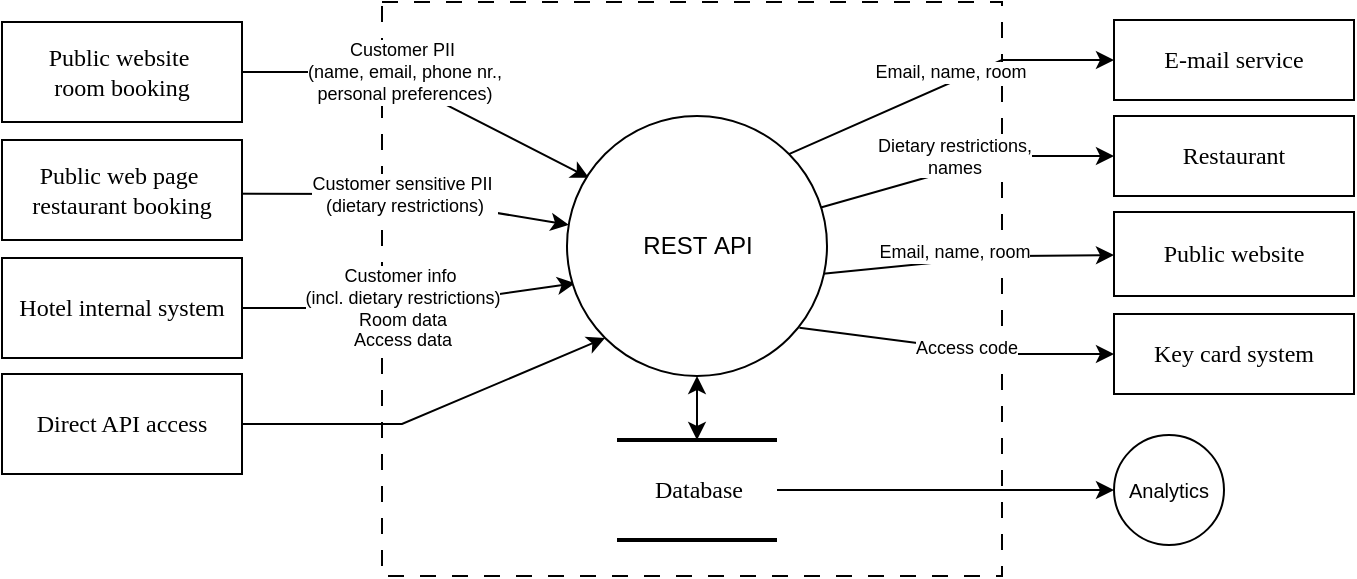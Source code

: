 <mxfile version="24.8.4">
  <diagram name="Page-1" id="52a04d89-c75d-2922-d76d-85b35f80e030">
    <mxGraphModel dx="817" dy="1061" grid="1" gridSize="10" guides="1" tooltips="1" connect="1" arrows="1" fold="1" page="1" pageScale="1" pageWidth="1100" pageHeight="850" background="none" math="0" shadow="0">
      <root>
        <mxCell id="0" />
        <mxCell id="1" parent="0" />
        <mxCell id="bYYovKJGIlNXpxkZ3tst-22" value="" style="rounded=0;whiteSpace=wrap;html=1;fillColor=none;dashed=1;dashPattern=8 8;" vertex="1" parent="1">
          <mxGeometry x="290" y="23" width="310" height="287" as="geometry" />
        </mxCell>
        <mxCell id="bYYovKJGIlNXpxkZ3tst-18" style="edgeStyle=orthogonalEdgeStyle;rounded=0;orthogonalLoop=1;jettySize=auto;html=1;entryX=0.5;entryY=1;entryDx=0;entryDy=0;startArrow=classic;startFill=1;" edge="1" parent="1" source="17472293e6e8944d-4" target="bYYovKJGIlNXpxkZ3tst-14">
          <mxGeometry relative="1" as="geometry" />
        </mxCell>
        <mxCell id="bYYovKJGIlNXpxkZ3tst-38" style="edgeStyle=orthogonalEdgeStyle;rounded=0;orthogonalLoop=1;jettySize=auto;html=1;entryX=0;entryY=0.5;entryDx=0;entryDy=0;" edge="1" parent="1" source="17472293e6e8944d-4" target="bYYovKJGIlNXpxkZ3tst-37">
          <mxGeometry relative="1" as="geometry" />
        </mxCell>
        <mxCell id="17472293e6e8944d-4" value="Database" style="html=1;rounded=0;shadow=0;comic=0;labelBackgroundColor=none;strokeWidth=2;fontFamily=Verdana;fontSize=12;align=center;shape=mxgraph.ios7ui.horLines;" parent="1" vertex="1">
          <mxGeometry x="407.5" y="242" width="80" height="50" as="geometry" />
        </mxCell>
        <mxCell id="17472293e6e8944d-29" value="Restaurant" style="whiteSpace=wrap;html=1;rounded=0;shadow=0;comic=0;labelBackgroundColor=none;strokeWidth=1;fontFamily=Verdana;fontSize=12;align=center;" parent="1" vertex="1">
          <mxGeometry x="656" y="80" width="120" height="40" as="geometry" />
        </mxCell>
        <mxCell id="1fdf3b25b50cf41e-27" style="edgeStyle=none;html=1;labelBackgroundColor=none;startFill=0;startSize=6;endFill=1;endSize=6;fontFamily=Verdana;fontSize=12;entryX=0.085;entryY=0.238;entryDx=0;entryDy=0;entryPerimeter=0;" parent="1" source="17472293e6e8944d-30" target="bYYovKJGIlNXpxkZ3tst-14" edge="1">
          <mxGeometry relative="1" as="geometry">
            <mxPoint x="400" y="85" as="targetPoint" />
            <Array as="points">
              <mxPoint x="290" y="58" />
            </Array>
          </mxGeometry>
        </mxCell>
        <mxCell id="bYYovKJGIlNXpxkZ3tst-4" value="Customer PII&amp;nbsp;&lt;div style=&quot;font-size: 9px;&quot;&gt;(name, email, phone nr.,&lt;/div&gt;&lt;div style=&quot;font-size: 9px;&quot;&gt;personal preferences)&lt;/div&gt;" style="edgeLabel;html=1;align=center;verticalAlign=middle;resizable=0;points=[];fontSize=9;" vertex="1" connectable="0" parent="1fdf3b25b50cf41e-27">
          <mxGeometry x="-0.088" relative="1" as="geometry">
            <mxPoint x="-3" y="-7" as="offset" />
          </mxGeometry>
        </mxCell>
        <mxCell id="17472293e6e8944d-30" value="Public website&amp;nbsp;&lt;div&gt;room booking&lt;/div&gt;" style="whiteSpace=wrap;html=1;rounded=0;shadow=0;comic=0;labelBackgroundColor=none;strokeWidth=1;fontFamily=Verdana;fontSize=12;align=center;" parent="1" vertex="1">
          <mxGeometry x="100" y="33" width="120" height="50" as="geometry" />
        </mxCell>
        <mxCell id="1fdf3b25b50cf41e-28" style="edgeStyle=none;html=1;labelBackgroundColor=none;startFill=0;startSize=6;endFill=1;endSize=6;fontFamily=Verdana;fontSize=12;entryX=0;entryY=0.5;entryDx=0;entryDy=0;exitX=0.973;exitY=0.353;exitDx=0;exitDy=0;exitPerimeter=0;" parent="1" source="bYYovKJGIlNXpxkZ3tst-14" target="17472293e6e8944d-29" edge="1">
          <mxGeometry relative="1" as="geometry">
            <mxPoint x="510" y="120" as="sourcePoint" />
            <mxPoint x="740" y="96" as="targetPoint" />
            <Array as="points">
              <mxPoint x="600" y="100" />
            </Array>
          </mxGeometry>
        </mxCell>
        <mxCell id="bYYovKJGIlNXpxkZ3tst-23" value="Dietary restrictions,&lt;div style=&quot;font-size: 9px;&quot;&gt;names&lt;/div&gt;" style="edgeLabel;html=1;align=center;verticalAlign=middle;resizable=0;points=[];fontSize=9;" vertex="1" connectable="0" parent="1fdf3b25b50cf41e-28">
          <mxGeometry x="0.281" relative="1" as="geometry">
            <mxPoint x="-26" as="offset" />
          </mxGeometry>
        </mxCell>
        <mxCell id="1fdf3b25b50cf41e-41" style="html=1;labelBackgroundColor=none;startFill=0;startSize=6;endFill=1;endSize=6;fontFamily=Verdana;fontSize=12;entryX=0.032;entryY=0.643;entryDx=0;entryDy=0;entryPerimeter=0;exitX=1;exitY=0.5;exitDx=0;exitDy=0;" parent="1" source="1fdf3b25b50cf41e-25" target="bYYovKJGIlNXpxkZ3tst-14" edge="1">
          <mxGeometry relative="1" as="geometry">
            <Array as="points">
              <mxPoint x="300" y="176" />
            </Array>
            <mxPoint x="180" y="203" as="sourcePoint" />
            <mxPoint x="460" y="203" as="targetPoint" />
          </mxGeometry>
        </mxCell>
        <mxCell id="bYYovKJGIlNXpxkZ3tst-2" value="Customer info&amp;nbsp;&lt;div style=&quot;font-size: 9px;&quot;&gt;(incl. dietary restrictions)&lt;div style=&quot;font-size: 9px;&quot;&gt;Room data&lt;/div&gt;&lt;div style=&quot;font-size: 9px;&quot;&gt;Access data&lt;/div&gt;&lt;/div&gt;" style="edgeLabel;html=1;align=center;verticalAlign=middle;resizable=0;points=[];fontSize=9;" vertex="1" connectable="0" parent="1fdf3b25b50cf41e-41">
          <mxGeometry x="0.295" y="-2" relative="1" as="geometry">
            <mxPoint x="-29" y="2" as="offset" />
          </mxGeometry>
        </mxCell>
        <mxCell id="1fdf3b25b50cf41e-25" value="Hotel internal system" style="whiteSpace=wrap;html=1;rounded=0;shadow=0;comic=0;labelBackgroundColor=none;strokeWidth=1;fontFamily=Verdana;fontSize=12;align=center;" parent="1" vertex="1">
          <mxGeometry x="100" y="151" width="120" height="50" as="geometry" />
        </mxCell>
        <mxCell id="bYYovKJGIlNXpxkZ3tst-8" style="rounded=1;orthogonalLoop=1;jettySize=auto;html=1;endSize=6;startSize=6;" edge="1" parent="1" target="bYYovKJGIlNXpxkZ3tst-14">
          <mxGeometry relative="1" as="geometry">
            <mxPoint x="382.5" y="140" as="targetPoint" />
            <mxPoint x="194" y="118.761" as="sourcePoint" />
            <Array as="points">
              <mxPoint x="290" y="119" />
            </Array>
          </mxGeometry>
        </mxCell>
        <mxCell id="bYYovKJGIlNXpxkZ3tst-9" value="Customer sensitive PII&amp;nbsp;&lt;div style=&quot;font-size: 9px;&quot;&gt;(dietary restrictions)&lt;/div&gt;" style="edgeLabel;html=1;align=center;verticalAlign=middle;resizable=0;points=[];fontSize=9;" vertex="1" connectable="0" parent="bYYovKJGIlNXpxkZ3tst-8">
          <mxGeometry x="-0.092" y="-2" relative="1" as="geometry">
            <mxPoint x="20" y="-2" as="offset" />
          </mxGeometry>
        </mxCell>
        <mxCell id="bYYovKJGIlNXpxkZ3tst-6" value="Public web page&amp;nbsp;&lt;div&gt;restaurant booking&lt;/div&gt;" style="whiteSpace=wrap;html=1;rounded=0;shadow=0;comic=0;labelBackgroundColor=none;strokeWidth=1;fontFamily=Verdana;fontSize=12;align=center;" vertex="1" parent="1">
          <mxGeometry x="100" y="92" width="120" height="50" as="geometry" />
        </mxCell>
        <mxCell id="bYYovKJGIlNXpxkZ3tst-27" style="rounded=0;orthogonalLoop=1;jettySize=auto;html=1;exitX=1;exitY=0;exitDx=0;exitDy=0;entryX=0;entryY=0.5;entryDx=0;entryDy=0;" edge="1" parent="1" source="bYYovKJGIlNXpxkZ3tst-14" target="bYYovKJGIlNXpxkZ3tst-25">
          <mxGeometry relative="1" as="geometry">
            <Array as="points">
              <mxPoint x="600" y="52" />
            </Array>
          </mxGeometry>
        </mxCell>
        <mxCell id="bYYovKJGIlNXpxkZ3tst-30" value="Email, name, room" style="edgeLabel;html=1;align=center;verticalAlign=middle;resizable=0;points=[];fontSize=9;" vertex="1" connectable="0" parent="bYYovKJGIlNXpxkZ3tst-27">
          <mxGeometry x="-0.046" y="1" relative="1" as="geometry">
            <mxPoint x="5" y="-7" as="offset" />
          </mxGeometry>
        </mxCell>
        <mxCell id="bYYovKJGIlNXpxkZ3tst-29" style="rounded=0;orthogonalLoop=1;jettySize=auto;html=1;exitX=0.975;exitY=0.608;exitDx=0;exitDy=0;exitPerimeter=0;" edge="1" parent="1" source="bYYovKJGIlNXpxkZ3tst-14" target="bYYovKJGIlNXpxkZ3tst-28">
          <mxGeometry relative="1" as="geometry">
            <Array as="points">
              <mxPoint x="600" y="150" />
            </Array>
          </mxGeometry>
        </mxCell>
        <mxCell id="bYYovKJGIlNXpxkZ3tst-31" value="Email, name, room" style="edgeLabel;html=1;align=center;verticalAlign=middle;resizable=0;points=[];fontSize=9;" vertex="1" connectable="0" parent="bYYovKJGIlNXpxkZ3tst-29">
          <mxGeometry x="0.015" y="2" relative="1" as="geometry">
            <mxPoint x="-7" y="-2" as="offset" />
          </mxGeometry>
        </mxCell>
        <mxCell id="bYYovKJGIlNXpxkZ3tst-33" style="rounded=0;orthogonalLoop=1;jettySize=auto;html=1;entryX=0;entryY=0.5;entryDx=0;entryDy=0;exitX=0.894;exitY=0.814;exitDx=0;exitDy=0;exitPerimeter=0;" edge="1" parent="1" source="bYYovKJGIlNXpxkZ3tst-14" target="bYYovKJGIlNXpxkZ3tst-32">
          <mxGeometry relative="1" as="geometry">
            <Array as="points">
              <mxPoint x="600" y="199" />
            </Array>
          </mxGeometry>
        </mxCell>
        <mxCell id="bYYovKJGIlNXpxkZ3tst-34" value="Access code" style="edgeLabel;html=1;align=center;verticalAlign=middle;resizable=0;points=[];fontSize=9;" vertex="1" connectable="0" parent="bYYovKJGIlNXpxkZ3tst-33">
          <mxGeometry x="0.061" y="1" relative="1" as="geometry">
            <mxPoint as="offset" />
          </mxGeometry>
        </mxCell>
        <mxCell id="bYYovKJGIlNXpxkZ3tst-14" value="REST&amp;nbsp;&lt;span style=&quot;background-color: initial;&quot;&gt;API&lt;/span&gt;" style="ellipse;whiteSpace=wrap;html=1;aspect=fixed;" vertex="1" parent="1">
          <mxGeometry x="382.5" y="80" width="130" height="130" as="geometry" />
        </mxCell>
        <mxCell id="bYYovKJGIlNXpxkZ3tst-25" value="E-mail service" style="whiteSpace=wrap;html=1;rounded=0;shadow=0;comic=0;labelBackgroundColor=none;strokeWidth=1;fontFamily=Verdana;fontSize=12;align=center;" vertex="1" parent="1">
          <mxGeometry x="656" y="32" width="120" height="40" as="geometry" />
        </mxCell>
        <mxCell id="bYYovKJGIlNXpxkZ3tst-28" value="Public website" style="whiteSpace=wrap;html=1;rounded=0;shadow=0;comic=0;labelBackgroundColor=none;strokeWidth=1;fontFamily=Verdana;fontSize=12;align=center;" vertex="1" parent="1">
          <mxGeometry x="656" y="128" width="120" height="42" as="geometry" />
        </mxCell>
        <mxCell id="bYYovKJGIlNXpxkZ3tst-32" value="Key card system" style="whiteSpace=wrap;html=1;rounded=0;shadow=0;comic=0;labelBackgroundColor=none;strokeWidth=1;fontFamily=Verdana;fontSize=12;align=center;" vertex="1" parent="1">
          <mxGeometry x="656" y="179" width="120" height="40" as="geometry" />
        </mxCell>
        <mxCell id="bYYovKJGIlNXpxkZ3tst-37" value="&lt;font style=&quot;font-size: 10px;&quot;&gt;Analytics&lt;/font&gt;" style="ellipse;whiteSpace=wrap;html=1;aspect=fixed;" vertex="1" parent="1">
          <mxGeometry x="656" y="239.5" width="55" height="55" as="geometry" />
        </mxCell>
        <mxCell id="bYYovKJGIlNXpxkZ3tst-40" style="rounded=0;orthogonalLoop=1;jettySize=auto;html=1;entryX=0;entryY=1;entryDx=0;entryDy=0;" edge="1" parent="1" source="bYYovKJGIlNXpxkZ3tst-39" target="bYYovKJGIlNXpxkZ3tst-14">
          <mxGeometry relative="1" as="geometry">
            <Array as="points">
              <mxPoint x="300" y="234" />
            </Array>
          </mxGeometry>
        </mxCell>
        <mxCell id="bYYovKJGIlNXpxkZ3tst-39" value="Direct API access" style="whiteSpace=wrap;html=1;rounded=0;shadow=0;comic=0;labelBackgroundColor=none;strokeWidth=1;fontFamily=Verdana;fontSize=12;align=center;" vertex="1" parent="1">
          <mxGeometry x="100" y="209" width="120" height="50" as="geometry" />
        </mxCell>
      </root>
    </mxGraphModel>
  </diagram>
</mxfile>
